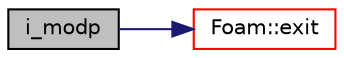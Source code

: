 digraph "i_modp"
{
  bgcolor="transparent";
  edge [fontname="Helvetica",fontsize="10",labelfontname="Helvetica",labelfontsize="10"];
  node [fontname="Helvetica",fontsize="10",shape=record];
  rankdir="LR";
  Node340 [label="i_modp",height=0.2,width=0.4,color="black", fillcolor="grey75", style="filled", fontcolor="black"];
  Node340 -> Node341 [color="midnightblue",fontsize="10",style="solid",fontname="Helvetica"];
  Node341 [label="Foam::exit",height=0.2,width=0.4,color="red",URL="$a21851.html#a06ca7250d8e89caf05243ec094843642"];
}
